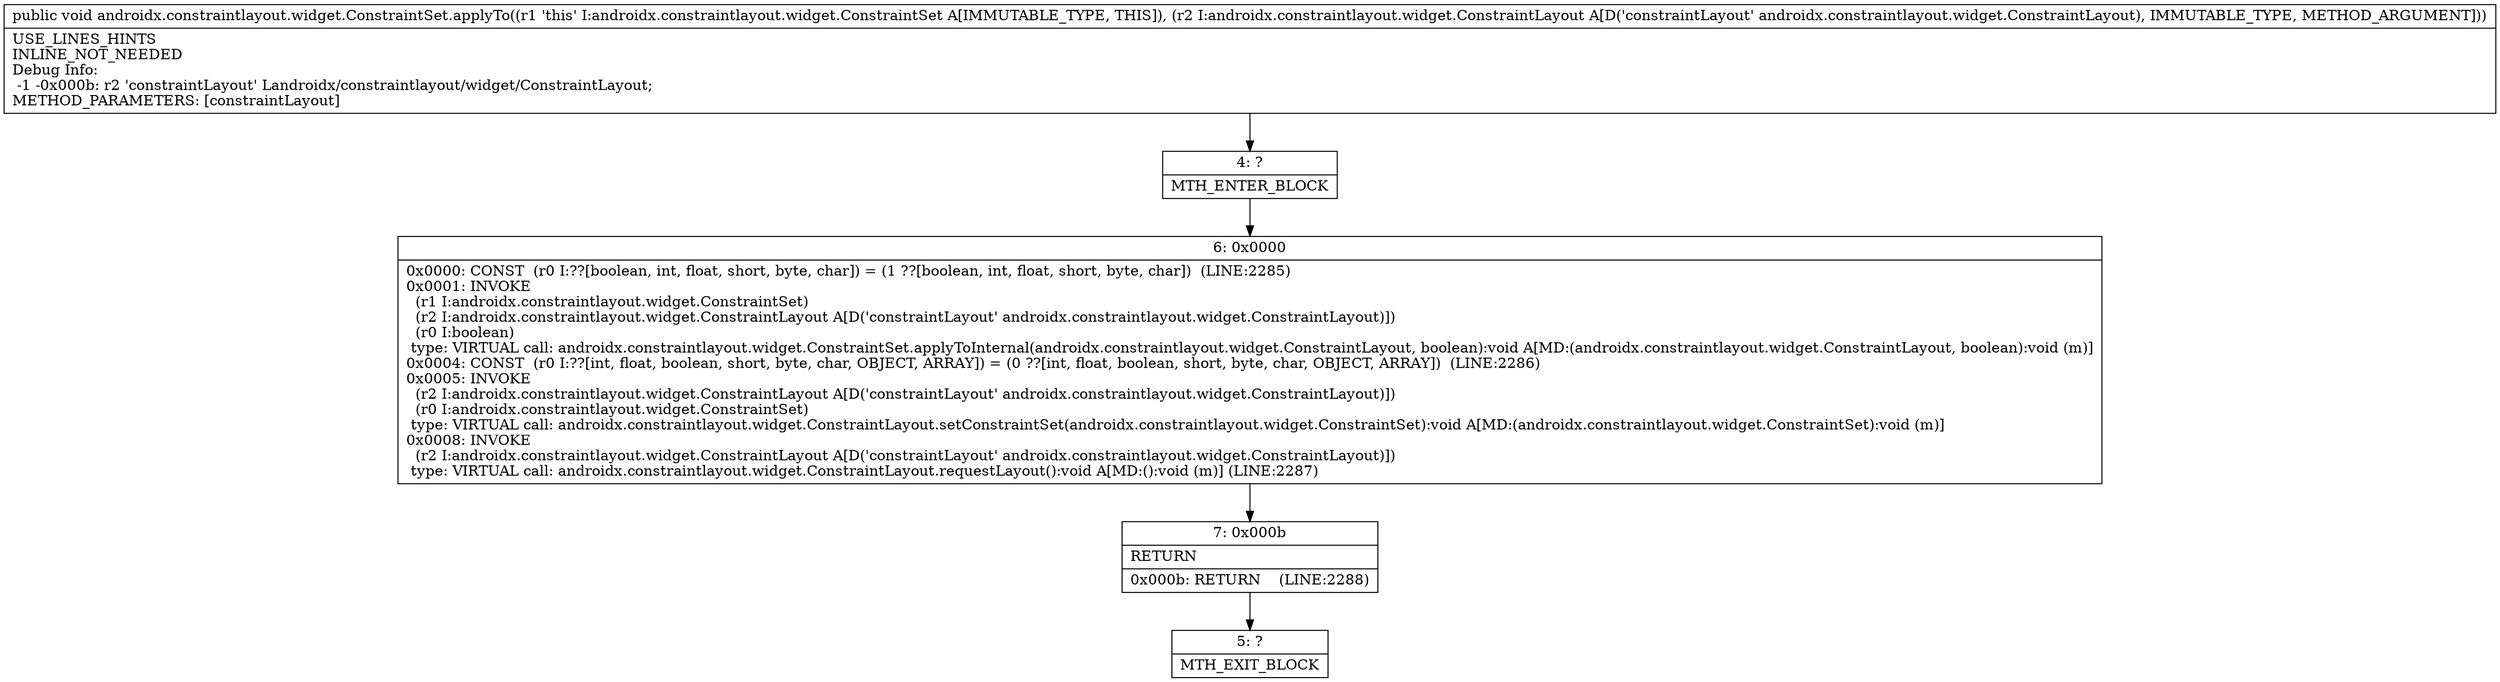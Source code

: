 digraph "CFG forandroidx.constraintlayout.widget.ConstraintSet.applyTo(Landroidx\/constraintlayout\/widget\/ConstraintLayout;)V" {
Node_4 [shape=record,label="{4\:\ ?|MTH_ENTER_BLOCK\l}"];
Node_6 [shape=record,label="{6\:\ 0x0000|0x0000: CONST  (r0 I:??[boolean, int, float, short, byte, char]) = (1 ??[boolean, int, float, short, byte, char])  (LINE:2285)\l0x0001: INVOKE  \l  (r1 I:androidx.constraintlayout.widget.ConstraintSet)\l  (r2 I:androidx.constraintlayout.widget.ConstraintLayout A[D('constraintLayout' androidx.constraintlayout.widget.ConstraintLayout)])\l  (r0 I:boolean)\l type: VIRTUAL call: androidx.constraintlayout.widget.ConstraintSet.applyToInternal(androidx.constraintlayout.widget.ConstraintLayout, boolean):void A[MD:(androidx.constraintlayout.widget.ConstraintLayout, boolean):void (m)]\l0x0004: CONST  (r0 I:??[int, float, boolean, short, byte, char, OBJECT, ARRAY]) = (0 ??[int, float, boolean, short, byte, char, OBJECT, ARRAY])  (LINE:2286)\l0x0005: INVOKE  \l  (r2 I:androidx.constraintlayout.widget.ConstraintLayout A[D('constraintLayout' androidx.constraintlayout.widget.ConstraintLayout)])\l  (r0 I:androidx.constraintlayout.widget.ConstraintSet)\l type: VIRTUAL call: androidx.constraintlayout.widget.ConstraintLayout.setConstraintSet(androidx.constraintlayout.widget.ConstraintSet):void A[MD:(androidx.constraintlayout.widget.ConstraintSet):void (m)]\l0x0008: INVOKE  \l  (r2 I:androidx.constraintlayout.widget.ConstraintLayout A[D('constraintLayout' androidx.constraintlayout.widget.ConstraintLayout)])\l type: VIRTUAL call: androidx.constraintlayout.widget.ConstraintLayout.requestLayout():void A[MD:():void (m)] (LINE:2287)\l}"];
Node_7 [shape=record,label="{7\:\ 0x000b|RETURN\l|0x000b: RETURN    (LINE:2288)\l}"];
Node_5 [shape=record,label="{5\:\ ?|MTH_EXIT_BLOCK\l}"];
MethodNode[shape=record,label="{public void androidx.constraintlayout.widget.ConstraintSet.applyTo((r1 'this' I:androidx.constraintlayout.widget.ConstraintSet A[IMMUTABLE_TYPE, THIS]), (r2 I:androidx.constraintlayout.widget.ConstraintLayout A[D('constraintLayout' androidx.constraintlayout.widget.ConstraintLayout), IMMUTABLE_TYPE, METHOD_ARGUMENT]))  | USE_LINES_HINTS\lINLINE_NOT_NEEDED\lDebug Info:\l  \-1 \-0x000b: r2 'constraintLayout' Landroidx\/constraintlayout\/widget\/ConstraintLayout;\lMETHOD_PARAMETERS: [constraintLayout]\l}"];
MethodNode -> Node_4;Node_4 -> Node_6;
Node_6 -> Node_7;
Node_7 -> Node_5;
}

